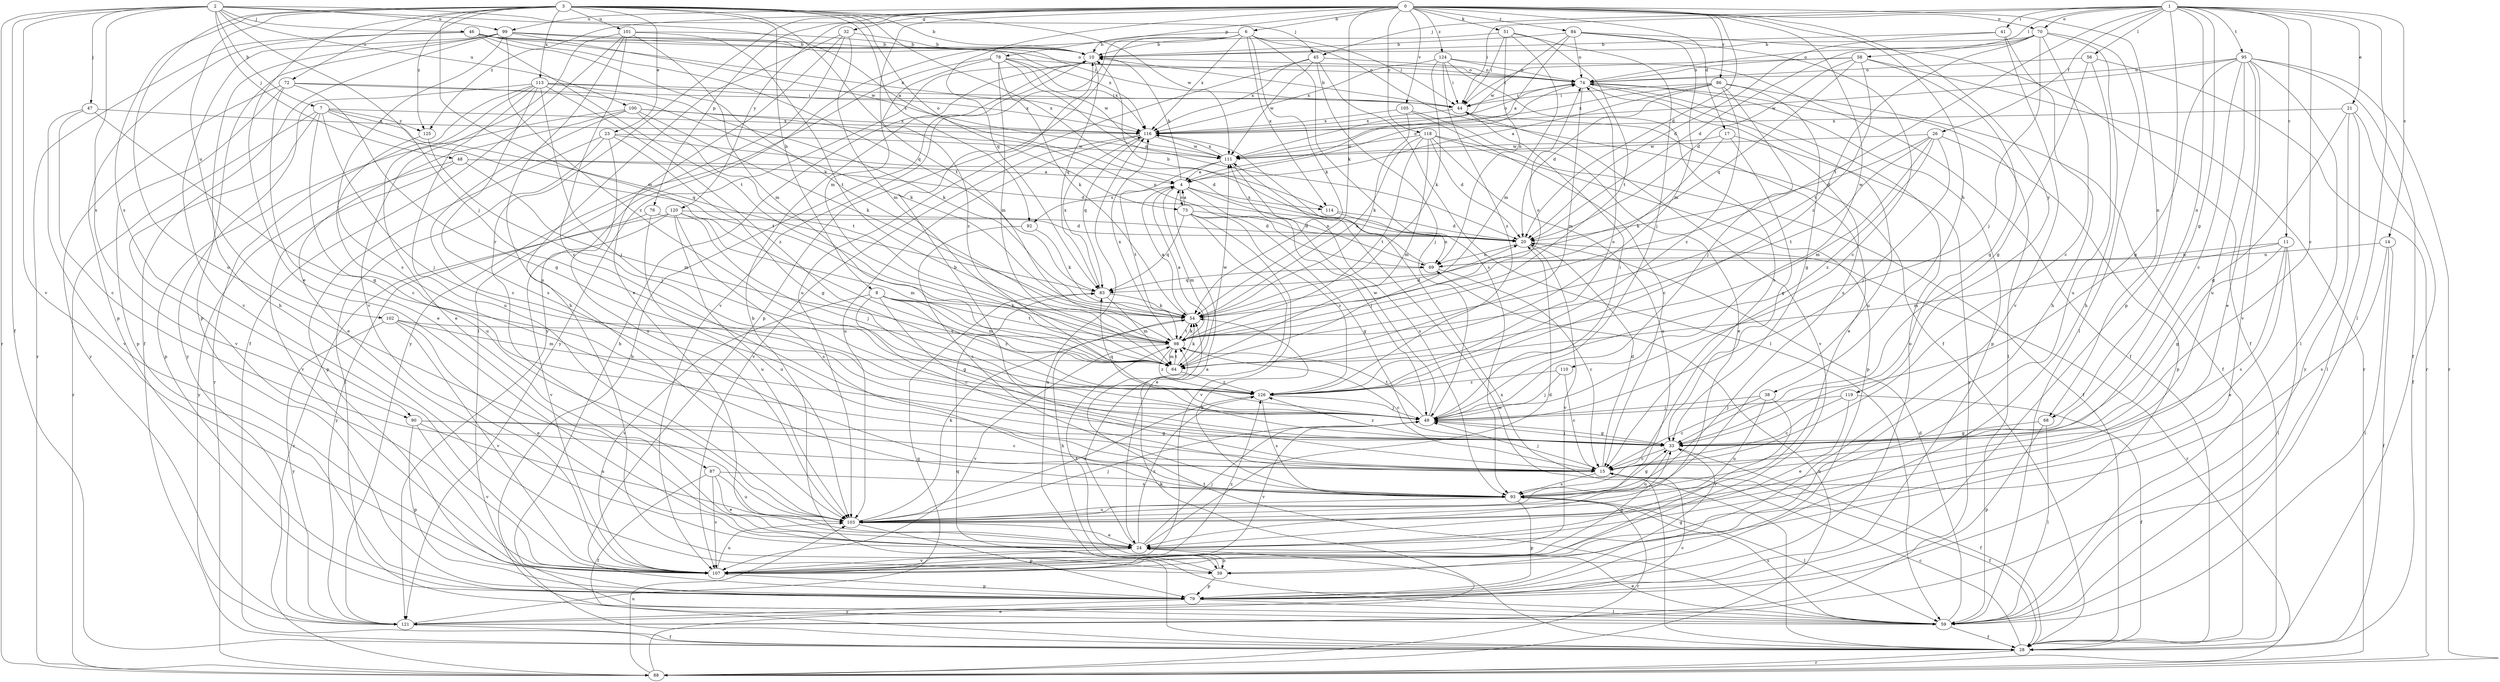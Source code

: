 strict digraph  {
0;
1;
2;
3;
4;
6;
7;
8;
10;
11;
14;
15;
17;
20;
21;
23;
24;
26;
28;
32;
33;
38;
39;
41;
44;
45;
46;
47;
48;
49;
51;
54;
56;
58;
59;
64;
68;
69;
70;
72;
73;
74;
76;
78;
79;
83;
84;
86;
87;
88;
90;
92;
93;
95;
98;
99;
100;
101;
102;
103;
105;
107;
110;
111;
113;
114;
116;
118;
119;
120;
121;
124;
125;
126;
0 -> 6  [label=b];
0 -> 17  [label=d];
0 -> 20  [label=d];
0 -> 32  [label=g];
0 -> 38  [label=h];
0 -> 51  [label=k];
0 -> 54  [label=k];
0 -> 64  [label=m];
0 -> 68  [label=n];
0 -> 70  [label=o];
0 -> 76  [label=p];
0 -> 78  [label=p];
0 -> 83  [label=q];
0 -> 84  [label=r];
0 -> 86  [label=r];
0 -> 87  [label=r];
0 -> 99  [label=u];
0 -> 105  [label=v];
0 -> 110  [label=w];
0 -> 118  [label=y];
0 -> 119  [label=y];
0 -> 120  [label=y];
0 -> 124  [label=z];
0 -> 125  [label=z];
1 -> 11  [label=c];
1 -> 14  [label=c];
1 -> 15  [label=c];
1 -> 21  [label=e];
1 -> 26  [label=f];
1 -> 33  [label=g];
1 -> 41  [label=i];
1 -> 44  [label=i];
1 -> 45  [label=j];
1 -> 56  [label=l];
1 -> 58  [label=l];
1 -> 59  [label=l];
1 -> 68  [label=n];
1 -> 70  [label=o];
1 -> 79  [label=p];
1 -> 95  [label=t];
1 -> 98  [label=t];
2 -> 4  [label=a];
2 -> 7  [label=b];
2 -> 28  [label=f];
2 -> 45  [label=j];
2 -> 46  [label=j];
2 -> 47  [label=j];
2 -> 48  [label=j];
2 -> 49  [label=j];
2 -> 88  [label=r];
2 -> 90  [label=s];
2 -> 99  [label=u];
2 -> 100  [label=u];
2 -> 107  [label=v];
3 -> 8  [label=b];
3 -> 10  [label=b];
3 -> 23  [label=e];
3 -> 24  [label=e];
3 -> 64  [label=m];
3 -> 72  [label=o];
3 -> 73  [label=o];
3 -> 90  [label=s];
3 -> 92  [label=s];
3 -> 98  [label=t];
3 -> 101  [label=u];
3 -> 102  [label=u];
3 -> 103  [label=u];
3 -> 111  [label=w];
3 -> 113  [label=x];
3 -> 114  [label=x];
3 -> 125  [label=z];
4 -> 10  [label=b];
4 -> 49  [label=j];
4 -> 64  [label=m];
4 -> 69  [label=n];
4 -> 73  [label=o];
4 -> 74  [label=o];
4 -> 92  [label=s];
4 -> 114  [label=x];
6 -> 10  [label=b];
6 -> 28  [label=f];
6 -> 44  [label=i];
6 -> 54  [label=k];
6 -> 79  [label=p];
6 -> 93  [label=s];
6 -> 107  [label=v];
6 -> 114  [label=x];
6 -> 116  [label=x];
6 -> 121  [label=y];
7 -> 15  [label=c];
7 -> 49  [label=j];
7 -> 83  [label=q];
7 -> 88  [label=r];
7 -> 98  [label=t];
7 -> 107  [label=v];
7 -> 116  [label=x];
7 -> 125  [label=z];
8 -> 15  [label=c];
8 -> 33  [label=g];
8 -> 54  [label=k];
8 -> 64  [label=m];
8 -> 98  [label=t];
8 -> 107  [label=v];
8 -> 126  [label=z];
10 -> 74  [label=o];
10 -> 83  [label=q];
10 -> 121  [label=y];
11 -> 24  [label=e];
11 -> 33  [label=g];
11 -> 59  [label=l];
11 -> 64  [label=m];
11 -> 69  [label=n];
11 -> 93  [label=s];
14 -> 28  [label=f];
14 -> 59  [label=l];
14 -> 69  [label=n];
14 -> 93  [label=s];
15 -> 10  [label=b];
15 -> 20  [label=d];
15 -> 28  [label=f];
15 -> 49  [label=j];
15 -> 93  [label=s];
17 -> 33  [label=g];
17 -> 54  [label=k];
17 -> 111  [label=w];
17 -> 121  [label=y];
20 -> 69  [label=n];
20 -> 88  [label=r];
20 -> 107  [label=v];
21 -> 28  [label=f];
21 -> 33  [label=g];
21 -> 59  [label=l];
21 -> 116  [label=x];
21 -> 121  [label=y];
23 -> 20  [label=d];
23 -> 33  [label=g];
23 -> 59  [label=l];
23 -> 79  [label=p];
23 -> 103  [label=u];
23 -> 111  [label=w];
24 -> 4  [label=a];
24 -> 20  [label=d];
24 -> 39  [label=h];
24 -> 49  [label=j];
24 -> 107  [label=v];
24 -> 126  [label=z];
26 -> 20  [label=d];
26 -> 49  [label=j];
26 -> 64  [label=m];
26 -> 79  [label=p];
26 -> 98  [label=t];
26 -> 111  [label=w];
26 -> 126  [label=z];
28 -> 10  [label=b];
28 -> 15  [label=c];
28 -> 54  [label=k];
28 -> 83  [label=q];
28 -> 88  [label=r];
28 -> 111  [label=w];
28 -> 116  [label=x];
32 -> 10  [label=b];
32 -> 24  [label=e];
32 -> 39  [label=h];
32 -> 59  [label=l];
32 -> 64  [label=m];
33 -> 15  [label=c];
33 -> 28  [label=f];
33 -> 49  [label=j];
33 -> 103  [label=u];
33 -> 126  [label=z];
38 -> 15  [label=c];
38 -> 49  [label=j];
38 -> 103  [label=u];
38 -> 107  [label=v];
39 -> 10  [label=b];
39 -> 79  [label=p];
39 -> 98  [label=t];
41 -> 10  [label=b];
41 -> 20  [label=d];
41 -> 39  [label=h];
41 -> 107  [label=v];
44 -> 10  [label=b];
44 -> 24  [label=e];
44 -> 107  [label=v];
44 -> 116  [label=x];
45 -> 49  [label=j];
45 -> 59  [label=l];
45 -> 74  [label=o];
45 -> 103  [label=u];
45 -> 111  [label=w];
45 -> 116  [label=x];
46 -> 10  [label=b];
46 -> 54  [label=k];
46 -> 74  [label=o];
46 -> 79  [label=p];
46 -> 83  [label=q];
46 -> 88  [label=r];
46 -> 98  [label=t];
46 -> 116  [label=x];
47 -> 15  [label=c];
47 -> 33  [label=g];
47 -> 107  [label=v];
47 -> 116  [label=x];
48 -> 4  [label=a];
48 -> 20  [label=d];
48 -> 64  [label=m];
48 -> 107  [label=v];
48 -> 121  [label=y];
49 -> 33  [label=g];
49 -> 44  [label=i];
49 -> 83  [label=q];
49 -> 98  [label=t];
49 -> 107  [label=v];
49 -> 111  [label=w];
51 -> 10  [label=b];
51 -> 44  [label=i];
51 -> 49  [label=j];
51 -> 64  [label=m];
51 -> 69  [label=n];
51 -> 98  [label=t];
54 -> 4  [label=a];
54 -> 20  [label=d];
54 -> 39  [label=h];
54 -> 98  [label=t];
56 -> 33  [label=g];
56 -> 74  [label=o];
56 -> 88  [label=r];
56 -> 103  [label=u];
58 -> 20  [label=d];
58 -> 33  [label=g];
58 -> 44  [label=i];
58 -> 74  [label=o];
58 -> 83  [label=q];
58 -> 88  [label=r];
58 -> 98  [label=t];
59 -> 10  [label=b];
59 -> 20  [label=d];
59 -> 24  [label=e];
59 -> 28  [label=f];
59 -> 93  [label=s];
59 -> 98  [label=t];
59 -> 116  [label=x];
64 -> 54  [label=k];
64 -> 98  [label=t];
64 -> 111  [label=w];
64 -> 126  [label=z];
68 -> 33  [label=g];
68 -> 59  [label=l];
68 -> 79  [label=p];
69 -> 10  [label=b];
69 -> 15  [label=c];
69 -> 83  [label=q];
70 -> 10  [label=b];
70 -> 15  [label=c];
70 -> 20  [label=d];
70 -> 39  [label=h];
70 -> 49  [label=j];
70 -> 59  [label=l];
70 -> 74  [label=o];
70 -> 126  [label=z];
72 -> 24  [label=e];
72 -> 33  [label=g];
72 -> 44  [label=i];
72 -> 54  [label=k];
72 -> 79  [label=p];
72 -> 121  [label=y];
73 -> 4  [label=a];
73 -> 20  [label=d];
73 -> 24  [label=e];
73 -> 33  [label=g];
73 -> 83  [label=q];
73 -> 107  [label=v];
73 -> 126  [label=z];
74 -> 44  [label=i];
74 -> 59  [label=l];
74 -> 64  [label=m];
74 -> 79  [label=p];
74 -> 93  [label=s];
74 -> 103  [label=u];
76 -> 20  [label=d];
76 -> 103  [label=u];
76 -> 121  [label=y];
78 -> 20  [label=d];
78 -> 54  [label=k];
78 -> 64  [label=m];
78 -> 74  [label=o];
78 -> 111  [label=w];
78 -> 116  [label=x];
78 -> 121  [label=y];
78 -> 126  [label=z];
79 -> 33  [label=g];
79 -> 59  [label=l];
79 -> 74  [label=o];
79 -> 121  [label=y];
83 -> 54  [label=k];
83 -> 64  [label=m];
83 -> 116  [label=x];
84 -> 4  [label=a];
84 -> 10  [label=b];
84 -> 15  [label=c];
84 -> 28  [label=f];
84 -> 64  [label=m];
84 -> 74  [label=o];
84 -> 111  [label=w];
86 -> 4  [label=a];
86 -> 20  [label=d];
86 -> 28  [label=f];
86 -> 33  [label=g];
86 -> 44  [label=i];
86 -> 49  [label=j];
86 -> 116  [label=x];
86 -> 126  [label=z];
87 -> 24  [label=e];
87 -> 28  [label=f];
87 -> 93  [label=s];
87 -> 103  [label=u];
87 -> 107  [label=v];
88 -> 24  [label=e];
88 -> 69  [label=n];
88 -> 103  [label=u];
90 -> 15  [label=c];
90 -> 33  [label=g];
90 -> 79  [label=p];
90 -> 103  [label=u];
90 -> 107  [label=v];
92 -> 54  [label=k];
92 -> 93  [label=s];
93 -> 33  [label=g];
93 -> 54  [label=k];
93 -> 59  [label=l];
93 -> 79  [label=p];
93 -> 88  [label=r];
93 -> 103  [label=u];
95 -> 15  [label=c];
95 -> 24  [label=e];
95 -> 28  [label=f];
95 -> 33  [label=g];
95 -> 59  [label=l];
95 -> 74  [label=o];
95 -> 88  [label=r];
95 -> 103  [label=u];
95 -> 107  [label=v];
95 -> 111  [label=w];
98 -> 4  [label=a];
98 -> 15  [label=c];
98 -> 54  [label=k];
98 -> 64  [label=m];
98 -> 74  [label=o];
98 -> 107  [label=v];
98 -> 116  [label=x];
98 -> 126  [label=z];
99 -> 10  [label=b];
99 -> 28  [label=f];
99 -> 39  [label=h];
99 -> 44  [label=i];
99 -> 79  [label=p];
99 -> 93  [label=s];
99 -> 107  [label=v];
99 -> 111  [label=w];
99 -> 116  [label=x];
99 -> 126  [label=z];
100 -> 15  [label=c];
100 -> 24  [label=e];
100 -> 54  [label=k];
100 -> 69  [label=n];
100 -> 79  [label=p];
100 -> 98  [label=t];
100 -> 116  [label=x];
101 -> 10  [label=b];
101 -> 15  [label=c];
101 -> 28  [label=f];
101 -> 64  [label=m];
101 -> 98  [label=t];
101 -> 103  [label=u];
101 -> 107  [label=v];
102 -> 24  [label=e];
102 -> 64  [label=m];
102 -> 98  [label=t];
102 -> 107  [label=v];
102 -> 121  [label=y];
103 -> 24  [label=e];
103 -> 49  [label=j];
103 -> 54  [label=k];
103 -> 79  [label=p];
105 -> 15  [label=c];
105 -> 24  [label=e];
105 -> 54  [label=k];
105 -> 116  [label=x];
107 -> 33  [label=g];
107 -> 79  [label=p];
107 -> 103  [label=u];
107 -> 126  [label=z];
110 -> 15  [label=c];
110 -> 49  [label=j];
110 -> 126  [label=z];
111 -> 4  [label=a];
111 -> 93  [label=s];
111 -> 98  [label=t];
111 -> 116  [label=x];
113 -> 24  [label=e];
113 -> 44  [label=i];
113 -> 49  [label=j];
113 -> 54  [label=k];
113 -> 88  [label=r];
113 -> 93  [label=s];
113 -> 103  [label=u];
113 -> 116  [label=x];
113 -> 121  [label=y];
113 -> 126  [label=z];
114 -> 20  [label=d];
114 -> 69  [label=n];
116 -> 74  [label=o];
116 -> 83  [label=q];
116 -> 103  [label=u];
116 -> 107  [label=v];
116 -> 111  [label=w];
118 -> 20  [label=d];
118 -> 28  [label=f];
118 -> 54  [label=k];
118 -> 64  [label=m];
118 -> 79  [label=p];
118 -> 98  [label=t];
118 -> 103  [label=u];
118 -> 111  [label=w];
119 -> 15  [label=c];
119 -> 24  [label=e];
119 -> 28  [label=f];
119 -> 49  [label=j];
120 -> 20  [label=d];
120 -> 49  [label=j];
120 -> 64  [label=m];
120 -> 88  [label=r];
120 -> 93  [label=s];
120 -> 103  [label=u];
120 -> 107  [label=v];
121 -> 15  [label=c];
121 -> 28  [label=f];
121 -> 83  [label=q];
124 -> 28  [label=f];
124 -> 44  [label=i];
124 -> 54  [label=k];
124 -> 74  [label=o];
124 -> 93  [label=s];
124 -> 116  [label=x];
124 -> 126  [label=z];
125 -> 49  [label=j];
125 -> 103  [label=u];
126 -> 49  [label=j];
126 -> 74  [label=o];
126 -> 93  [label=s];
126 -> 103  [label=u];
}
